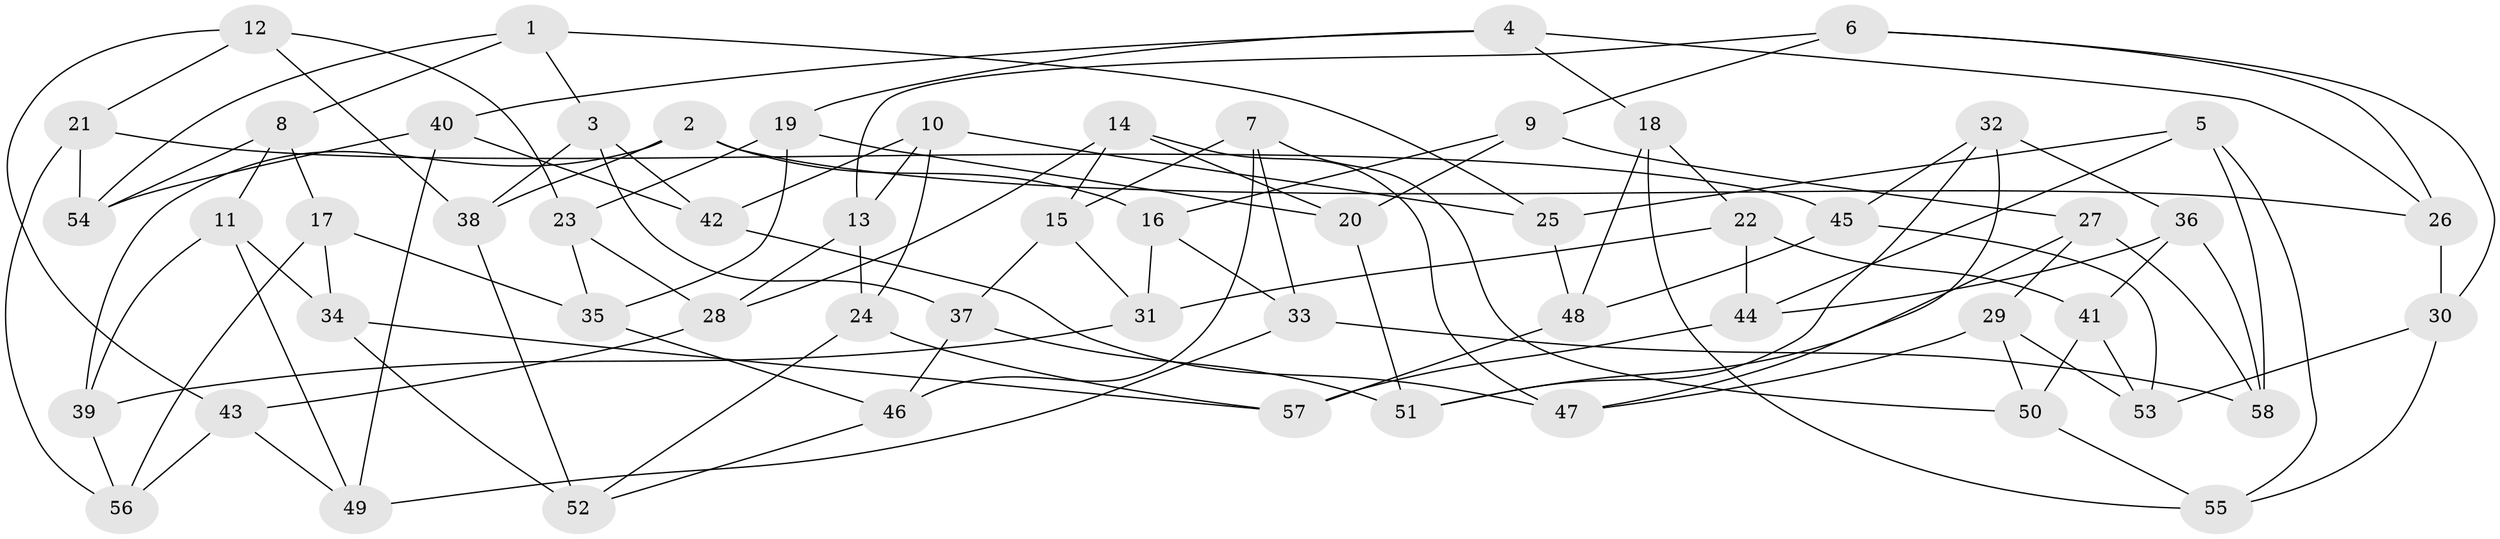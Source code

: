 // Generated by graph-tools (version 1.1) at 2025/59/03/09/25 04:59:09]
// undirected, 58 vertices, 116 edges
graph export_dot {
graph [start="1"]
  node [color=gray90,style=filled];
  1;
  2;
  3;
  4;
  5;
  6;
  7;
  8;
  9;
  10;
  11;
  12;
  13;
  14;
  15;
  16;
  17;
  18;
  19;
  20;
  21;
  22;
  23;
  24;
  25;
  26;
  27;
  28;
  29;
  30;
  31;
  32;
  33;
  34;
  35;
  36;
  37;
  38;
  39;
  40;
  41;
  42;
  43;
  44;
  45;
  46;
  47;
  48;
  49;
  50;
  51;
  52;
  53;
  54;
  55;
  56;
  57;
  58;
  1 -- 54;
  1 -- 8;
  1 -- 3;
  1 -- 25;
  2 -- 38;
  2 -- 16;
  2 -- 39;
  2 -- 26;
  3 -- 42;
  3 -- 37;
  3 -- 38;
  4 -- 40;
  4 -- 26;
  4 -- 18;
  4 -- 19;
  5 -- 58;
  5 -- 55;
  5 -- 44;
  5 -- 25;
  6 -- 9;
  6 -- 30;
  6 -- 26;
  6 -- 13;
  7 -- 33;
  7 -- 50;
  7 -- 46;
  7 -- 15;
  8 -- 11;
  8 -- 54;
  8 -- 17;
  9 -- 27;
  9 -- 20;
  9 -- 16;
  10 -- 42;
  10 -- 25;
  10 -- 13;
  10 -- 24;
  11 -- 34;
  11 -- 49;
  11 -- 39;
  12 -- 38;
  12 -- 23;
  12 -- 43;
  12 -- 21;
  13 -- 28;
  13 -- 24;
  14 -- 15;
  14 -- 47;
  14 -- 20;
  14 -- 28;
  15 -- 37;
  15 -- 31;
  16 -- 31;
  16 -- 33;
  17 -- 34;
  17 -- 56;
  17 -- 35;
  18 -- 22;
  18 -- 48;
  18 -- 55;
  19 -- 35;
  19 -- 20;
  19 -- 23;
  20 -- 51;
  21 -- 56;
  21 -- 45;
  21 -- 54;
  22 -- 31;
  22 -- 41;
  22 -- 44;
  23 -- 35;
  23 -- 28;
  24 -- 52;
  24 -- 57;
  25 -- 48;
  26 -- 30;
  27 -- 29;
  27 -- 58;
  27 -- 51;
  28 -- 43;
  29 -- 53;
  29 -- 47;
  29 -- 50;
  30 -- 55;
  30 -- 53;
  31 -- 39;
  32 -- 45;
  32 -- 36;
  32 -- 51;
  32 -- 47;
  33 -- 58;
  33 -- 49;
  34 -- 57;
  34 -- 52;
  35 -- 46;
  36 -- 44;
  36 -- 58;
  36 -- 41;
  37 -- 51;
  37 -- 46;
  38 -- 52;
  39 -- 56;
  40 -- 49;
  40 -- 54;
  40 -- 42;
  41 -- 50;
  41 -- 53;
  42 -- 47;
  43 -- 49;
  43 -- 56;
  44 -- 57;
  45 -- 53;
  45 -- 48;
  46 -- 52;
  48 -- 57;
  50 -- 55;
}
